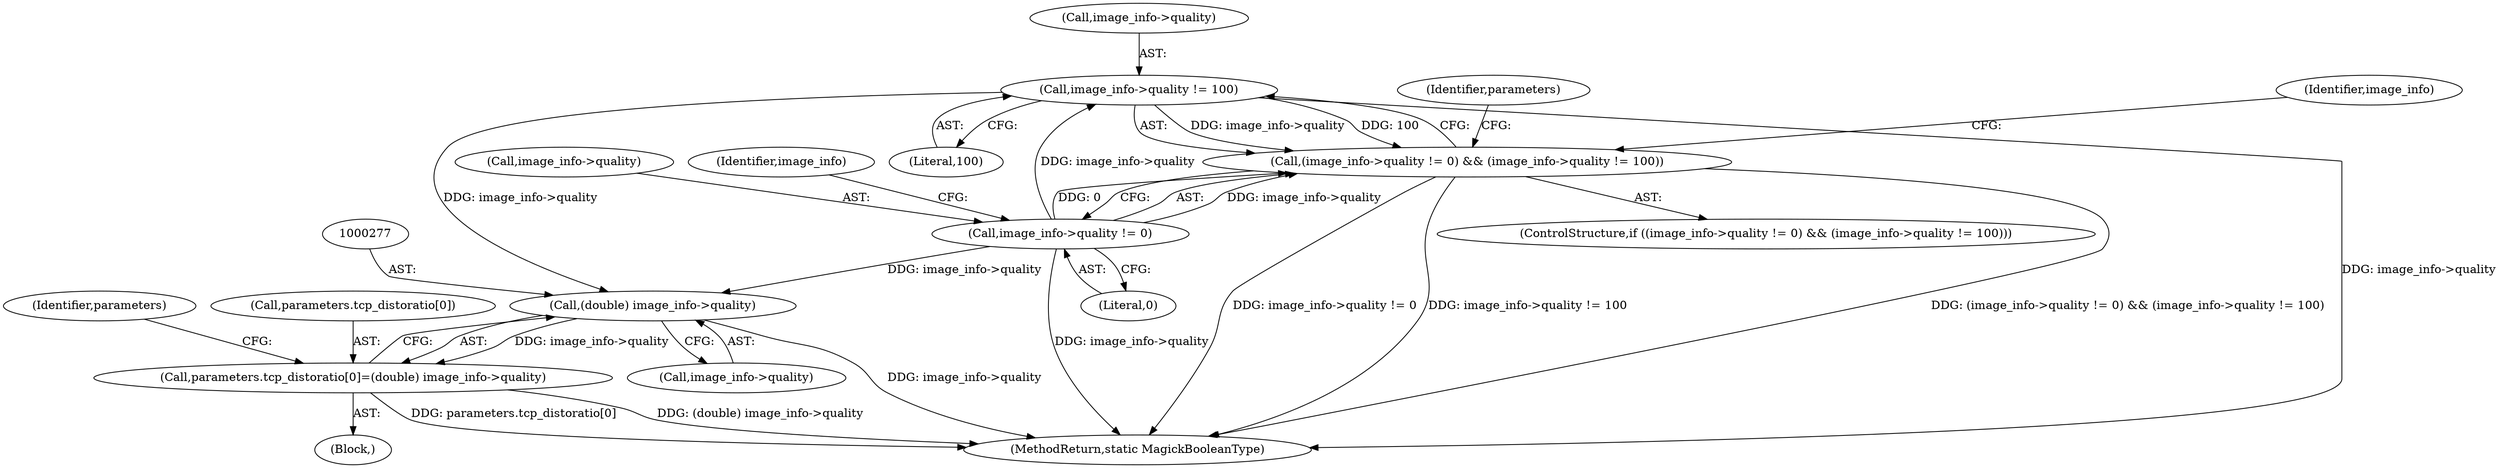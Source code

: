 digraph "0_ImageMagick_3d5ac8c20846871f1eb3068b65f93da7cd33bfd0_0@pointer" {
"1000264" [label="(Call,image_info->quality != 100)"];
"1000259" [label="(Call,image_info->quality != 0)"];
"1000258" [label="(Call,(image_info->quality != 0) && (image_info->quality != 100))"];
"1000276" [label="(Call,(double) image_info->quality)"];
"1000270" [label="(Call,parameters.tcp_distoratio[0]=(double) image_info->quality)"];
"1000260" [label="(Call,image_info->quality)"];
"1000283" [label="(Identifier,parameters)"];
"1000273" [label="(Identifier,parameters)"];
"1000265" [label="(Call,image_info->quality)"];
"1000263" [label="(Literal,0)"];
"1000264" [label="(Call,image_info->quality != 100)"];
"1001299" [label="(MethodReturn,static MagickBooleanType)"];
"1000259" [label="(Call,image_info->quality != 0)"];
"1000258" [label="(Call,(image_info->quality != 0) && (image_info->quality != 100))"];
"1000266" [label="(Identifier,image_info)"];
"1000257" [label="(ControlStructure,if ((image_info->quality != 0) && (image_info->quality != 100)))"];
"1000268" [label="(Literal,100)"];
"1000289" [label="(Identifier,image_info)"];
"1000278" [label="(Call,image_info->quality)"];
"1000269" [label="(Block,)"];
"1000271" [label="(Call,parameters.tcp_distoratio[0])"];
"1000270" [label="(Call,parameters.tcp_distoratio[0]=(double) image_info->quality)"];
"1000276" [label="(Call,(double) image_info->quality)"];
"1000264" -> "1000258"  [label="AST: "];
"1000264" -> "1000268"  [label="CFG: "];
"1000265" -> "1000264"  [label="AST: "];
"1000268" -> "1000264"  [label="AST: "];
"1000258" -> "1000264"  [label="CFG: "];
"1000264" -> "1001299"  [label="DDG: image_info->quality"];
"1000264" -> "1000258"  [label="DDG: image_info->quality"];
"1000264" -> "1000258"  [label="DDG: 100"];
"1000259" -> "1000264"  [label="DDG: image_info->quality"];
"1000264" -> "1000276"  [label="DDG: image_info->quality"];
"1000259" -> "1000258"  [label="AST: "];
"1000259" -> "1000263"  [label="CFG: "];
"1000260" -> "1000259"  [label="AST: "];
"1000263" -> "1000259"  [label="AST: "];
"1000266" -> "1000259"  [label="CFG: "];
"1000258" -> "1000259"  [label="CFG: "];
"1000259" -> "1001299"  [label="DDG: image_info->quality"];
"1000259" -> "1000258"  [label="DDG: image_info->quality"];
"1000259" -> "1000258"  [label="DDG: 0"];
"1000259" -> "1000276"  [label="DDG: image_info->quality"];
"1000258" -> "1000257"  [label="AST: "];
"1000273" -> "1000258"  [label="CFG: "];
"1000289" -> "1000258"  [label="CFG: "];
"1000258" -> "1001299"  [label="DDG: image_info->quality != 0"];
"1000258" -> "1001299"  [label="DDG: image_info->quality != 100"];
"1000258" -> "1001299"  [label="DDG: (image_info->quality != 0) && (image_info->quality != 100)"];
"1000276" -> "1000270"  [label="AST: "];
"1000276" -> "1000278"  [label="CFG: "];
"1000277" -> "1000276"  [label="AST: "];
"1000278" -> "1000276"  [label="AST: "];
"1000270" -> "1000276"  [label="CFG: "];
"1000276" -> "1001299"  [label="DDG: image_info->quality"];
"1000276" -> "1000270"  [label="DDG: image_info->quality"];
"1000270" -> "1000269"  [label="AST: "];
"1000271" -> "1000270"  [label="AST: "];
"1000283" -> "1000270"  [label="CFG: "];
"1000270" -> "1001299"  [label="DDG: (double) image_info->quality"];
"1000270" -> "1001299"  [label="DDG: parameters.tcp_distoratio[0]"];
}
